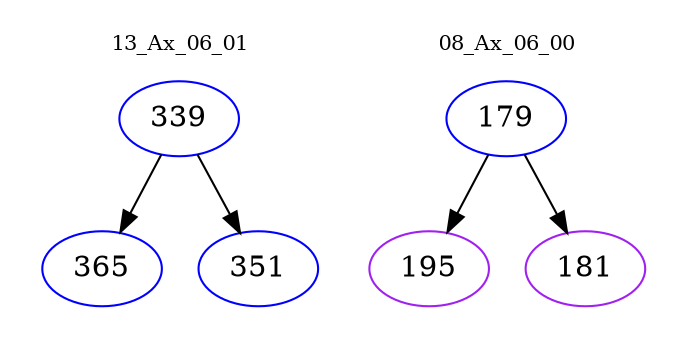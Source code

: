digraph{
subgraph cluster_0 {
color = white
label = "13_Ax_06_01";
fontsize=10;
T0_339 [label="339", color="blue"]
T0_339 -> T0_365 [color="black"]
T0_365 [label="365", color="blue"]
T0_339 -> T0_351 [color="black"]
T0_351 [label="351", color="blue"]
}
subgraph cluster_1 {
color = white
label = "08_Ax_06_00";
fontsize=10;
T1_179 [label="179", color="blue"]
T1_179 -> T1_195 [color="black"]
T1_195 [label="195", color="purple"]
T1_179 -> T1_181 [color="black"]
T1_181 [label="181", color="purple"]
}
}
